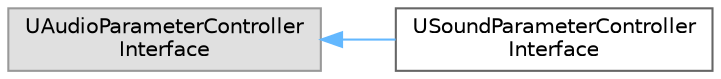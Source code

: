 digraph "Graphical Class Hierarchy"
{
 // INTERACTIVE_SVG=YES
 // LATEX_PDF_SIZE
  bgcolor="transparent";
  edge [fontname=Helvetica,fontsize=10,labelfontname=Helvetica,labelfontsize=10];
  node [fontname=Helvetica,fontsize=10,shape=box,height=0.2,width=0.4];
  rankdir="LR";
  Node0 [id="Node000000",label="UAudioParameterController\lInterface",height=0.2,width=0.4,color="grey60", fillcolor="#E0E0E0", style="filled",tooltip=" "];
  Node0 -> Node1 [id="edge8815_Node000000_Node000001",dir="back",color="steelblue1",style="solid",tooltip=" "];
  Node1 [id="Node000001",label="USoundParameterController\lInterface",height=0.2,width=0.4,color="grey40", fillcolor="white", style="filled",URL="$d2/db0/classUSoundParameterControllerInterface.html",tooltip=" "];
}
